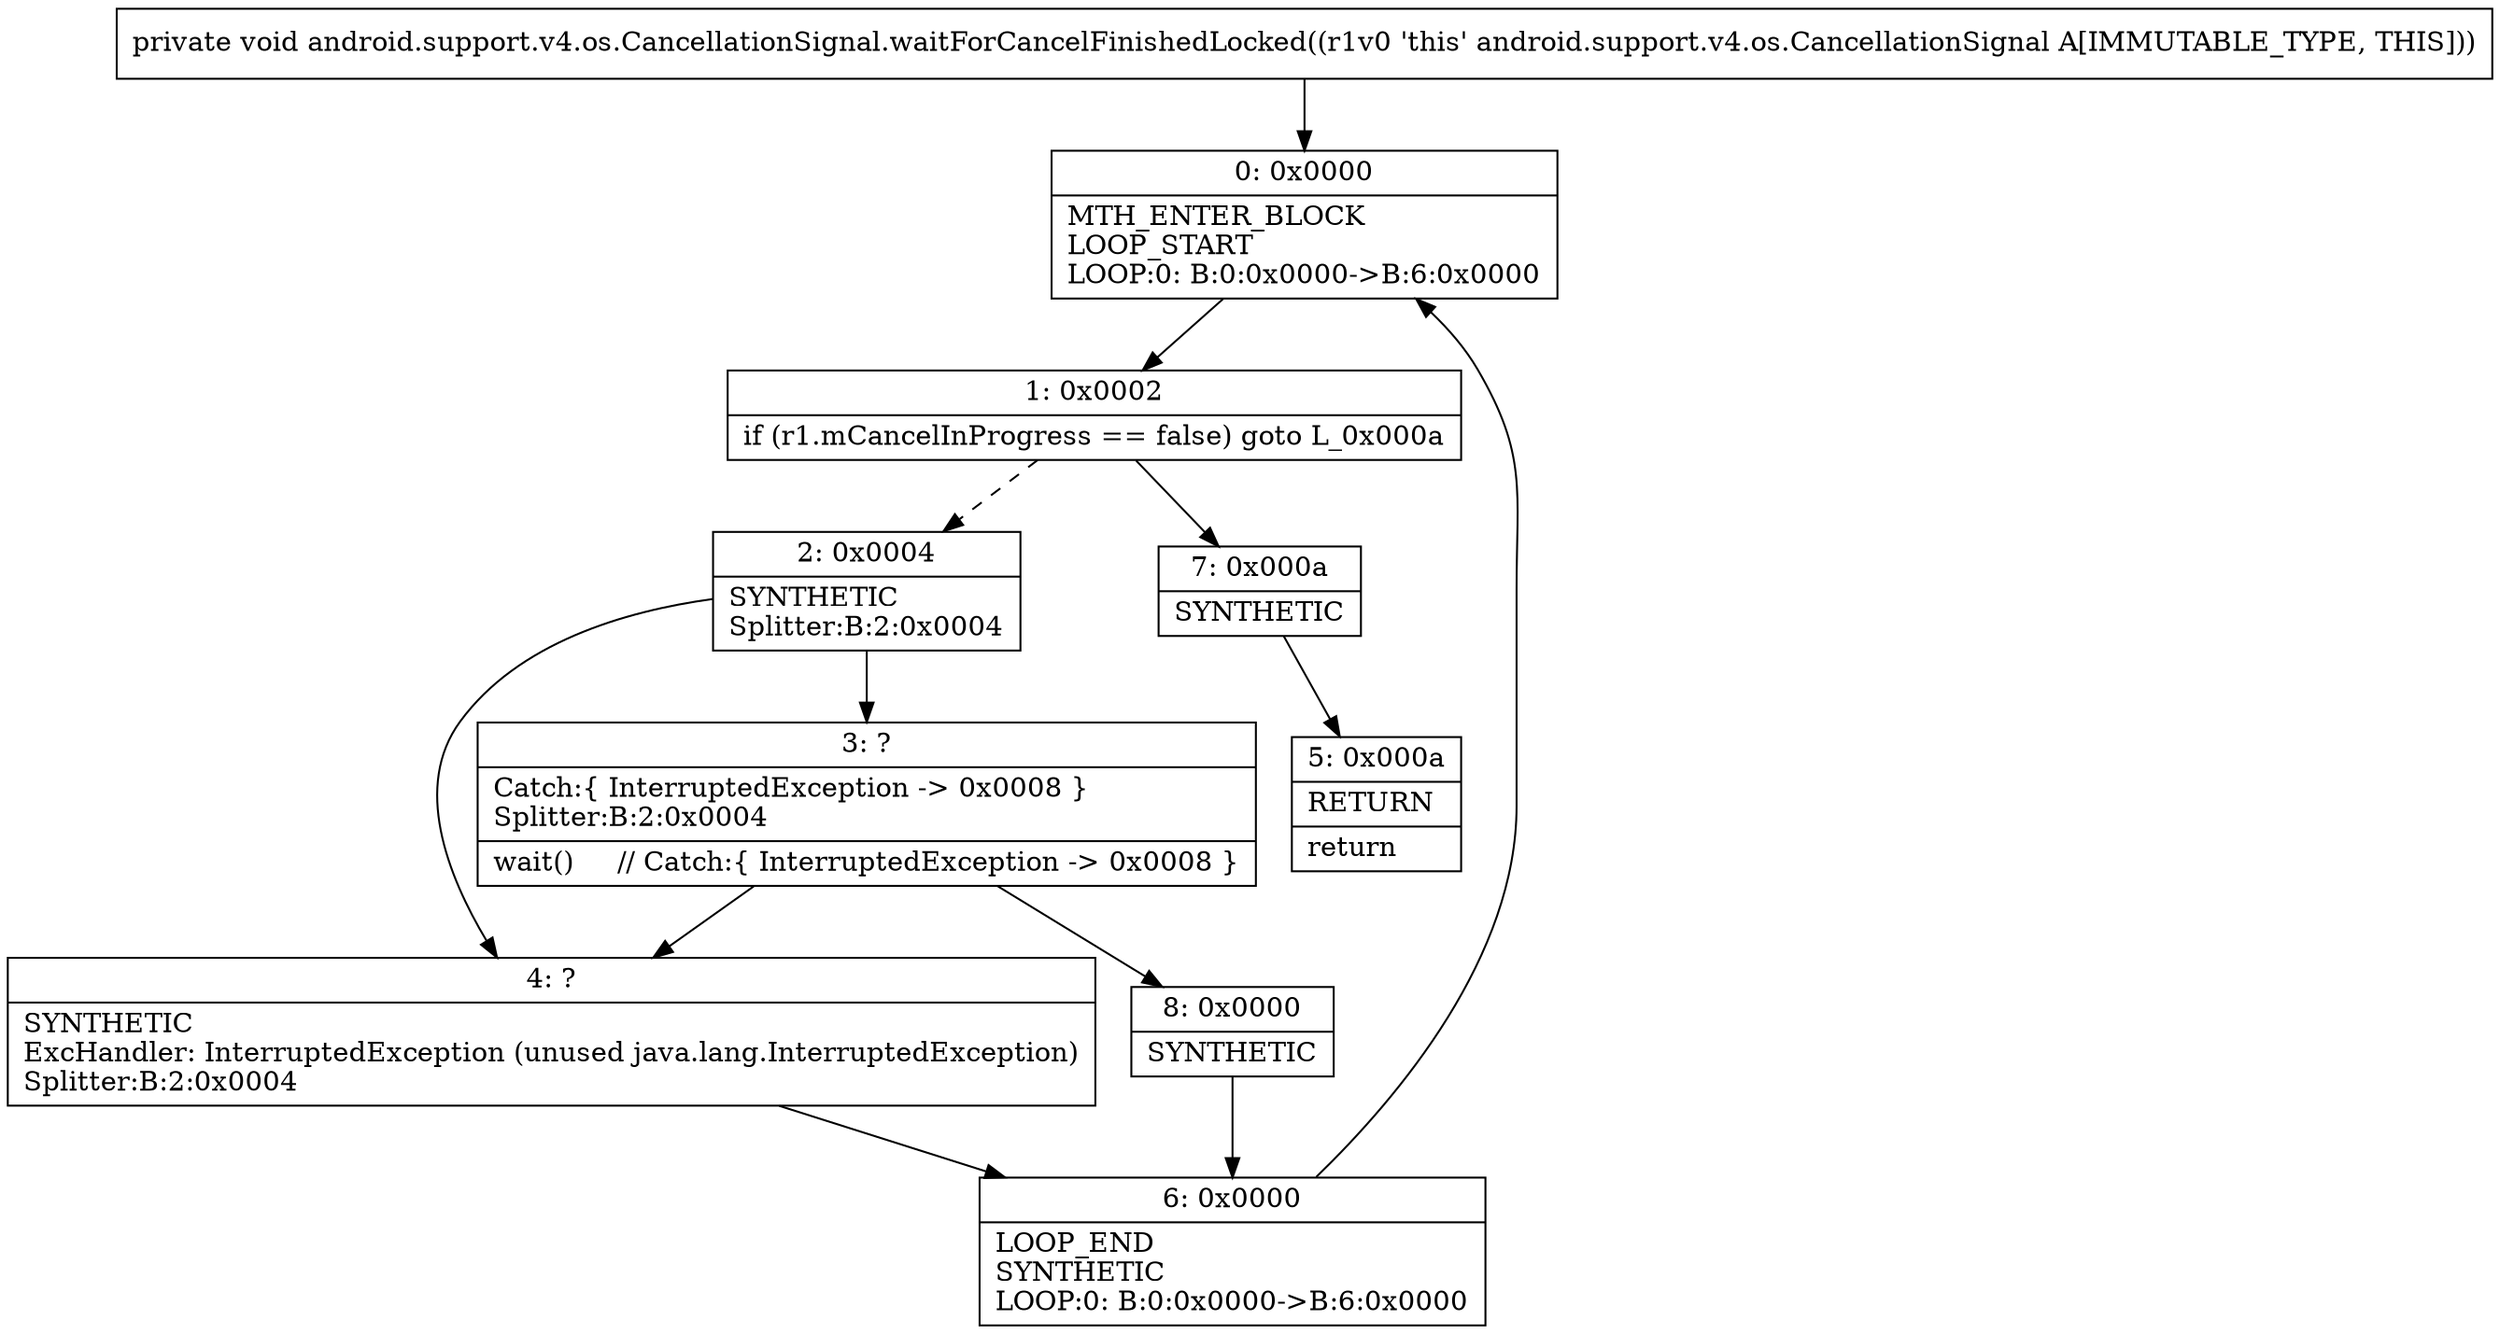 digraph "CFG forandroid.support.v4.os.CancellationSignal.waitForCancelFinishedLocked()V" {
Node_0 [shape=record,label="{0\:\ 0x0000|MTH_ENTER_BLOCK\lLOOP_START\lLOOP:0: B:0:0x0000\-\>B:6:0x0000\l}"];
Node_1 [shape=record,label="{1\:\ 0x0002|if (r1.mCancelInProgress == false) goto L_0x000a\l}"];
Node_2 [shape=record,label="{2\:\ 0x0004|SYNTHETIC\lSplitter:B:2:0x0004\l}"];
Node_3 [shape=record,label="{3\:\ ?|Catch:\{ InterruptedException \-\> 0x0008 \}\lSplitter:B:2:0x0004\l|wait()     \/\/ Catch:\{ InterruptedException \-\> 0x0008 \}\l}"];
Node_4 [shape=record,label="{4\:\ ?|SYNTHETIC\lExcHandler: InterruptedException (unused java.lang.InterruptedException)\lSplitter:B:2:0x0004\l}"];
Node_5 [shape=record,label="{5\:\ 0x000a|RETURN\l|return\l}"];
Node_6 [shape=record,label="{6\:\ 0x0000|LOOP_END\lSYNTHETIC\lLOOP:0: B:0:0x0000\-\>B:6:0x0000\l}"];
Node_7 [shape=record,label="{7\:\ 0x000a|SYNTHETIC\l}"];
Node_8 [shape=record,label="{8\:\ 0x0000|SYNTHETIC\l}"];
MethodNode[shape=record,label="{private void android.support.v4.os.CancellationSignal.waitForCancelFinishedLocked((r1v0 'this' android.support.v4.os.CancellationSignal A[IMMUTABLE_TYPE, THIS])) }"];
MethodNode -> Node_0;
Node_0 -> Node_1;
Node_1 -> Node_2[style=dashed];
Node_1 -> Node_7;
Node_2 -> Node_3;
Node_2 -> Node_4;
Node_3 -> Node_4;
Node_3 -> Node_8;
Node_4 -> Node_6;
Node_6 -> Node_0;
Node_7 -> Node_5;
Node_8 -> Node_6;
}

